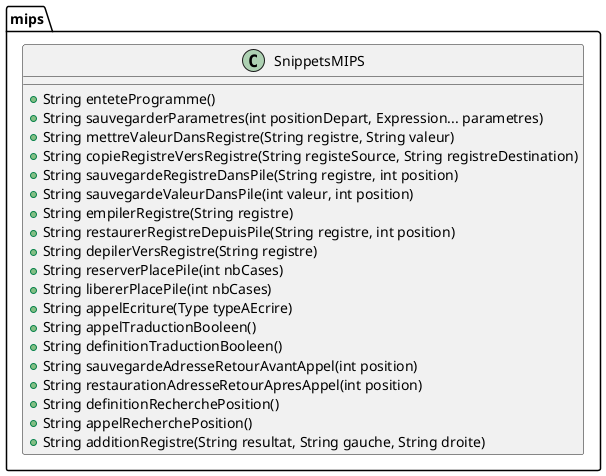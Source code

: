 @startuml
package mips {
	class SnippetsMIPS {
	+ String enteteProgramme()
	+ String sauvegarderParametres(int positionDepart, Expression... parametres)
	+ String mettreValeurDansRegistre(String registre, String valeur)
	+ String copieRegistreVersRegistre(String registeSource, String registreDestination)
	+ String sauvegardeRegistreDansPile(String registre, int position)
	+ String sauvegardeValeurDansPile(int valeur, int position)
	+ String empilerRegistre(String registre)
	+ String restaurerRegistreDepuisPile(String registre, int position)
	+ String depilerVersRegistre(String registre)
	+ String reserverPlacePile(int nbCases)
	+ String libererPlacePile(int nbCases)
	+ String appelEcriture(Type typeAEcrire)
	+ String appelTraductionBooleen()
	+ String definitionTraductionBooleen()
	+ String sauvegardeAdresseRetourAvantAppel(int position)
	+ String restaurationAdresseRetourApresAppel(int position)
	+ String definitionRecherchePosition()
	+ String appelRecherchePosition()
	+ String additionRegistre(String resultat, String gauche, String droite)
	}
}
@enduml